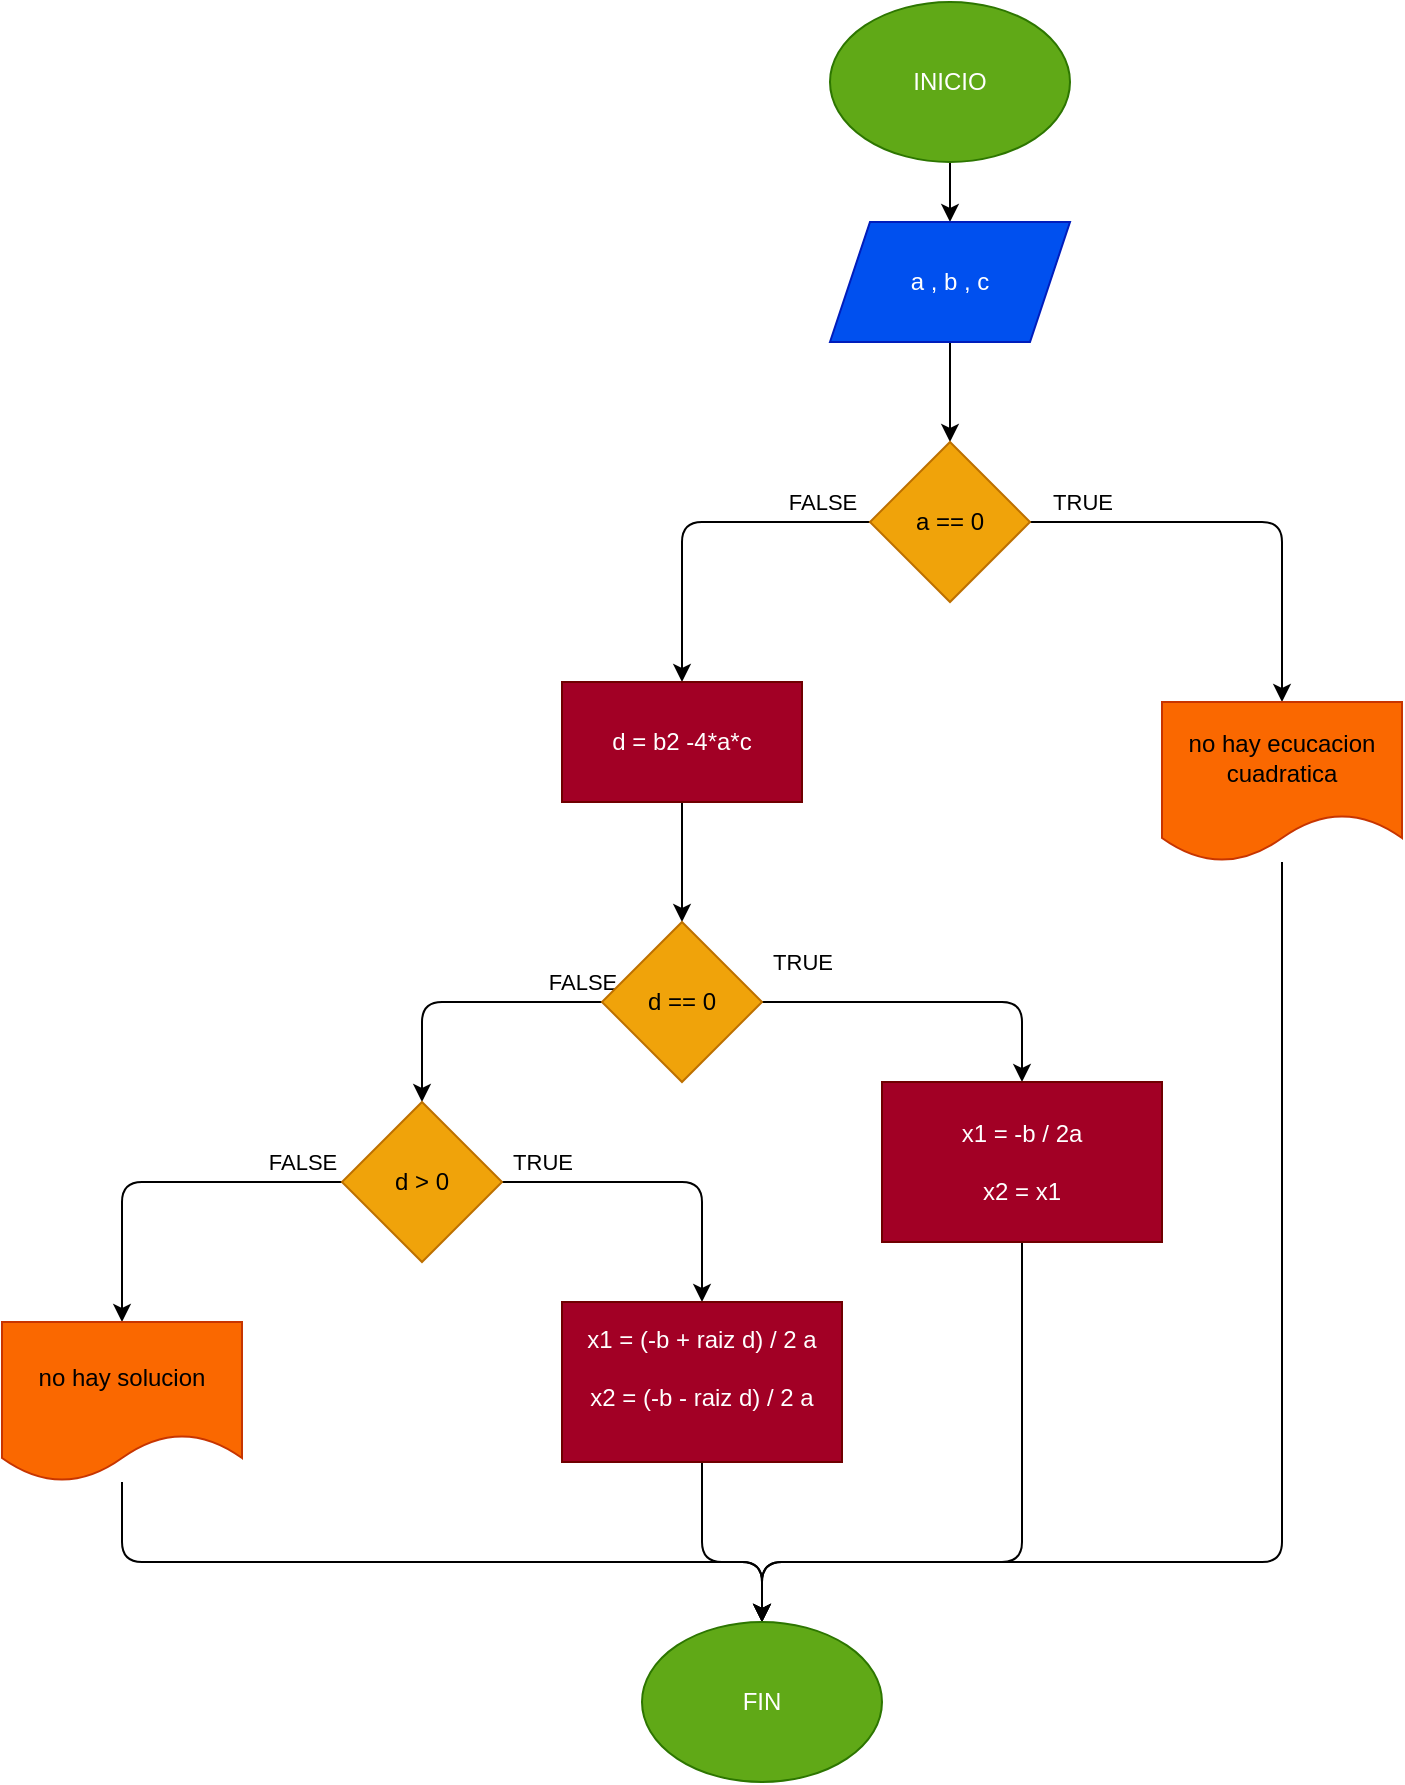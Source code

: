 <mxfile>
    <diagram id="FssAwXinZjlWcPx-E48s" name="Página-1">
        <mxGraphModel dx="1659" dy="411" grid="1" gridSize="10" guides="1" tooltips="1" connect="1" arrows="1" fold="1" page="1" pageScale="1" pageWidth="827" pageHeight="1169" math="0" shadow="0">
            <root>
                <mxCell id="0"/>
                <mxCell id="1" parent="0"/>
                <mxCell id="4" value="" style="edgeStyle=none;html=1;" edge="1" parent="1" source="2" target="3">
                    <mxGeometry relative="1" as="geometry"/>
                </mxCell>
                <mxCell id="2" value="INICIO" style="ellipse;whiteSpace=wrap;html=1;fillColor=#60a917;fontColor=#ffffff;strokeColor=#2D7600;" vertex="1" parent="1">
                    <mxGeometry x="354" y="20" width="120" height="80" as="geometry"/>
                </mxCell>
                <mxCell id="6" value="" style="edgeStyle=none;html=1;" edge="1" parent="1" source="3" target="5">
                    <mxGeometry relative="1" as="geometry"/>
                </mxCell>
                <mxCell id="3" value="a , b , c" style="shape=parallelogram;perimeter=parallelogramPerimeter;whiteSpace=wrap;html=1;fixedSize=1;fillColor=#0050ef;fontColor=#ffffff;strokeColor=#001DBC;" vertex="1" parent="1">
                    <mxGeometry x="354" y="130" width="120" height="60" as="geometry"/>
                </mxCell>
                <mxCell id="8" value="TRUE" style="edgeStyle=none;html=1;" edge="1" parent="1" source="5" target="7">
                    <mxGeometry x="-0.759" y="10" relative="1" as="geometry">
                        <Array as="points">
                            <mxPoint x="580" y="280"/>
                        </Array>
                        <mxPoint as="offset"/>
                    </mxGeometry>
                </mxCell>
                <mxCell id="10" value="FALSE" style="edgeStyle=none;html=1;" edge="1" parent="1" source="5" target="9">
                    <mxGeometry x="-0.724" y="-10" relative="1" as="geometry">
                        <Array as="points">
                            <mxPoint x="280" y="280"/>
                        </Array>
                        <mxPoint as="offset"/>
                    </mxGeometry>
                </mxCell>
                <mxCell id="5" value="a == 0" style="rhombus;whiteSpace=wrap;html=1;fillColor=#f0a30a;fontColor=#000000;strokeColor=#BD7000;" vertex="1" parent="1">
                    <mxGeometry x="374" y="240" width="80" height="80" as="geometry"/>
                </mxCell>
                <mxCell id="23" style="edgeStyle=none;html=1;entryX=0.5;entryY=0;entryDx=0;entryDy=0;" edge="1" parent="1" source="7" target="21">
                    <mxGeometry relative="1" as="geometry">
                        <Array as="points">
                            <mxPoint x="580" y="800"/>
                            <mxPoint x="320" y="800"/>
                        </Array>
                    </mxGeometry>
                </mxCell>
                <mxCell id="7" value="no hay ecucacion&lt;br&gt;cuadratica" style="shape=document;whiteSpace=wrap;html=1;boundedLbl=1;fillColor=#fa6800;fontColor=#000000;strokeColor=#C73500;" vertex="1" parent="1">
                    <mxGeometry x="520" y="370" width="120" height="80" as="geometry"/>
                </mxCell>
                <mxCell id="12" value="" style="edgeStyle=none;html=1;" edge="1" parent="1" source="9" target="11">
                    <mxGeometry relative="1" as="geometry"/>
                </mxCell>
                <mxCell id="9" value="d = b2 -4*a*c" style="whiteSpace=wrap;html=1;fillColor=#a20025;fontColor=#ffffff;strokeColor=#6F0000;" vertex="1" parent="1">
                    <mxGeometry x="220" y="360" width="120" height="60" as="geometry"/>
                </mxCell>
                <mxCell id="15" style="edgeStyle=none;html=1;entryX=0.5;entryY=0;entryDx=0;entryDy=0;" edge="1" parent="1" source="11" target="14">
                    <mxGeometry relative="1" as="geometry">
                        <Array as="points">
                            <mxPoint x="450" y="520"/>
                        </Array>
                    </mxGeometry>
                </mxCell>
                <mxCell id="29" value="TRUE" style="edgeLabel;html=1;align=center;verticalAlign=middle;resizable=0;points=[];" vertex="1" connectable="0" parent="15">
                    <mxGeometry x="-0.412" y="-2" relative="1" as="geometry">
                        <mxPoint x="-30" y="-22" as="offset"/>
                    </mxGeometry>
                </mxCell>
                <mxCell id="17" value="FALSE" style="edgeStyle=none;html=1;" edge="1" parent="1" source="11" target="16">
                    <mxGeometry x="-0.857" y="-10" relative="1" as="geometry">
                        <Array as="points">
                            <mxPoint x="150" y="520"/>
                        </Array>
                        <mxPoint as="offset"/>
                    </mxGeometry>
                </mxCell>
                <mxCell id="11" value="d == 0" style="rhombus;whiteSpace=wrap;html=1;fillColor=#f0a30a;fontColor=#000000;strokeColor=#BD7000;" vertex="1" parent="1">
                    <mxGeometry x="240" y="480" width="80" height="80" as="geometry"/>
                </mxCell>
                <mxCell id="24" style="edgeStyle=none;html=1;entryX=0.5;entryY=0;entryDx=0;entryDy=0;" edge="1" parent="1" source="14" target="21">
                    <mxGeometry relative="1" as="geometry">
                        <Array as="points">
                            <mxPoint x="450" y="800"/>
                            <mxPoint x="320" y="800"/>
                        </Array>
                    </mxGeometry>
                </mxCell>
                <mxCell id="14" value="x1 = -b / 2a&lt;br&gt;&lt;br&gt;x2 = x1" style="rounded=0;whiteSpace=wrap;html=1;fillColor=#a20025;fontColor=#ffffff;strokeColor=#6F0000;" vertex="1" parent="1">
                    <mxGeometry x="380" y="560" width="140" height="80" as="geometry"/>
                </mxCell>
                <mxCell id="19" value="FALSE" style="edgeStyle=none;html=1;" edge="1" parent="1" source="16" target="18">
                    <mxGeometry x="-0.778" y="-10" relative="1" as="geometry">
                        <Array as="points">
                            <mxPoint y="610"/>
                        </Array>
                        <mxPoint as="offset"/>
                    </mxGeometry>
                </mxCell>
                <mxCell id="22" value="TRUE" style="edgeStyle=none;html=1;entryX=0.5;entryY=0;entryDx=0;entryDy=0;" edge="1" parent="1" source="16" target="20">
                    <mxGeometry x="-0.75" y="10" relative="1" as="geometry">
                        <Array as="points">
                            <mxPoint x="290" y="610"/>
                        </Array>
                        <mxPoint as="offset"/>
                    </mxGeometry>
                </mxCell>
                <mxCell id="16" value="d &amp;gt; 0" style="rhombus;whiteSpace=wrap;html=1;fillColor=#f0a30a;fontColor=#000000;strokeColor=#BD7000;" vertex="1" parent="1">
                    <mxGeometry x="110" y="570" width="80" height="80" as="geometry"/>
                </mxCell>
                <mxCell id="26" style="edgeStyle=none;html=1;entryX=0.5;entryY=0;entryDx=0;entryDy=0;" edge="1" parent="1" source="18" target="21">
                    <mxGeometry relative="1" as="geometry">
                        <Array as="points">
                            <mxPoint y="800"/>
                            <mxPoint x="320" y="800"/>
                        </Array>
                    </mxGeometry>
                </mxCell>
                <mxCell id="18" value="no hay solucion" style="shape=document;whiteSpace=wrap;html=1;boundedLbl=1;fillColor=#fa6800;fontColor=#000000;strokeColor=#C73500;" vertex="1" parent="1">
                    <mxGeometry x="-60" y="680" width="120" height="80" as="geometry"/>
                </mxCell>
                <mxCell id="25" style="edgeStyle=none;html=1;entryX=0.5;entryY=0;entryDx=0;entryDy=0;" edge="1" parent="1" source="20" target="21">
                    <mxGeometry relative="1" as="geometry">
                        <Array as="points">
                            <mxPoint x="290" y="800"/>
                            <mxPoint x="320" y="800"/>
                        </Array>
                    </mxGeometry>
                </mxCell>
                <mxCell id="20" value="x1 = (-b + raiz d) / 2 a&lt;br&gt;&lt;br&gt;x2 = (-b - raiz d) / 2 a&lt;br&gt;&amp;nbsp;" style="rounded=0;whiteSpace=wrap;html=1;fillColor=#a20025;fontColor=#ffffff;strokeColor=#6F0000;" vertex="1" parent="1">
                    <mxGeometry x="220" y="670" width="140" height="80" as="geometry"/>
                </mxCell>
                <mxCell id="21" value="FIN" style="ellipse;whiteSpace=wrap;html=1;fillColor=#60a917;fontColor=#ffffff;strokeColor=#2D7600;" vertex="1" parent="1">
                    <mxGeometry x="260" y="830" width="120" height="80" as="geometry"/>
                </mxCell>
            </root>
        </mxGraphModel>
    </diagram>
</mxfile>
